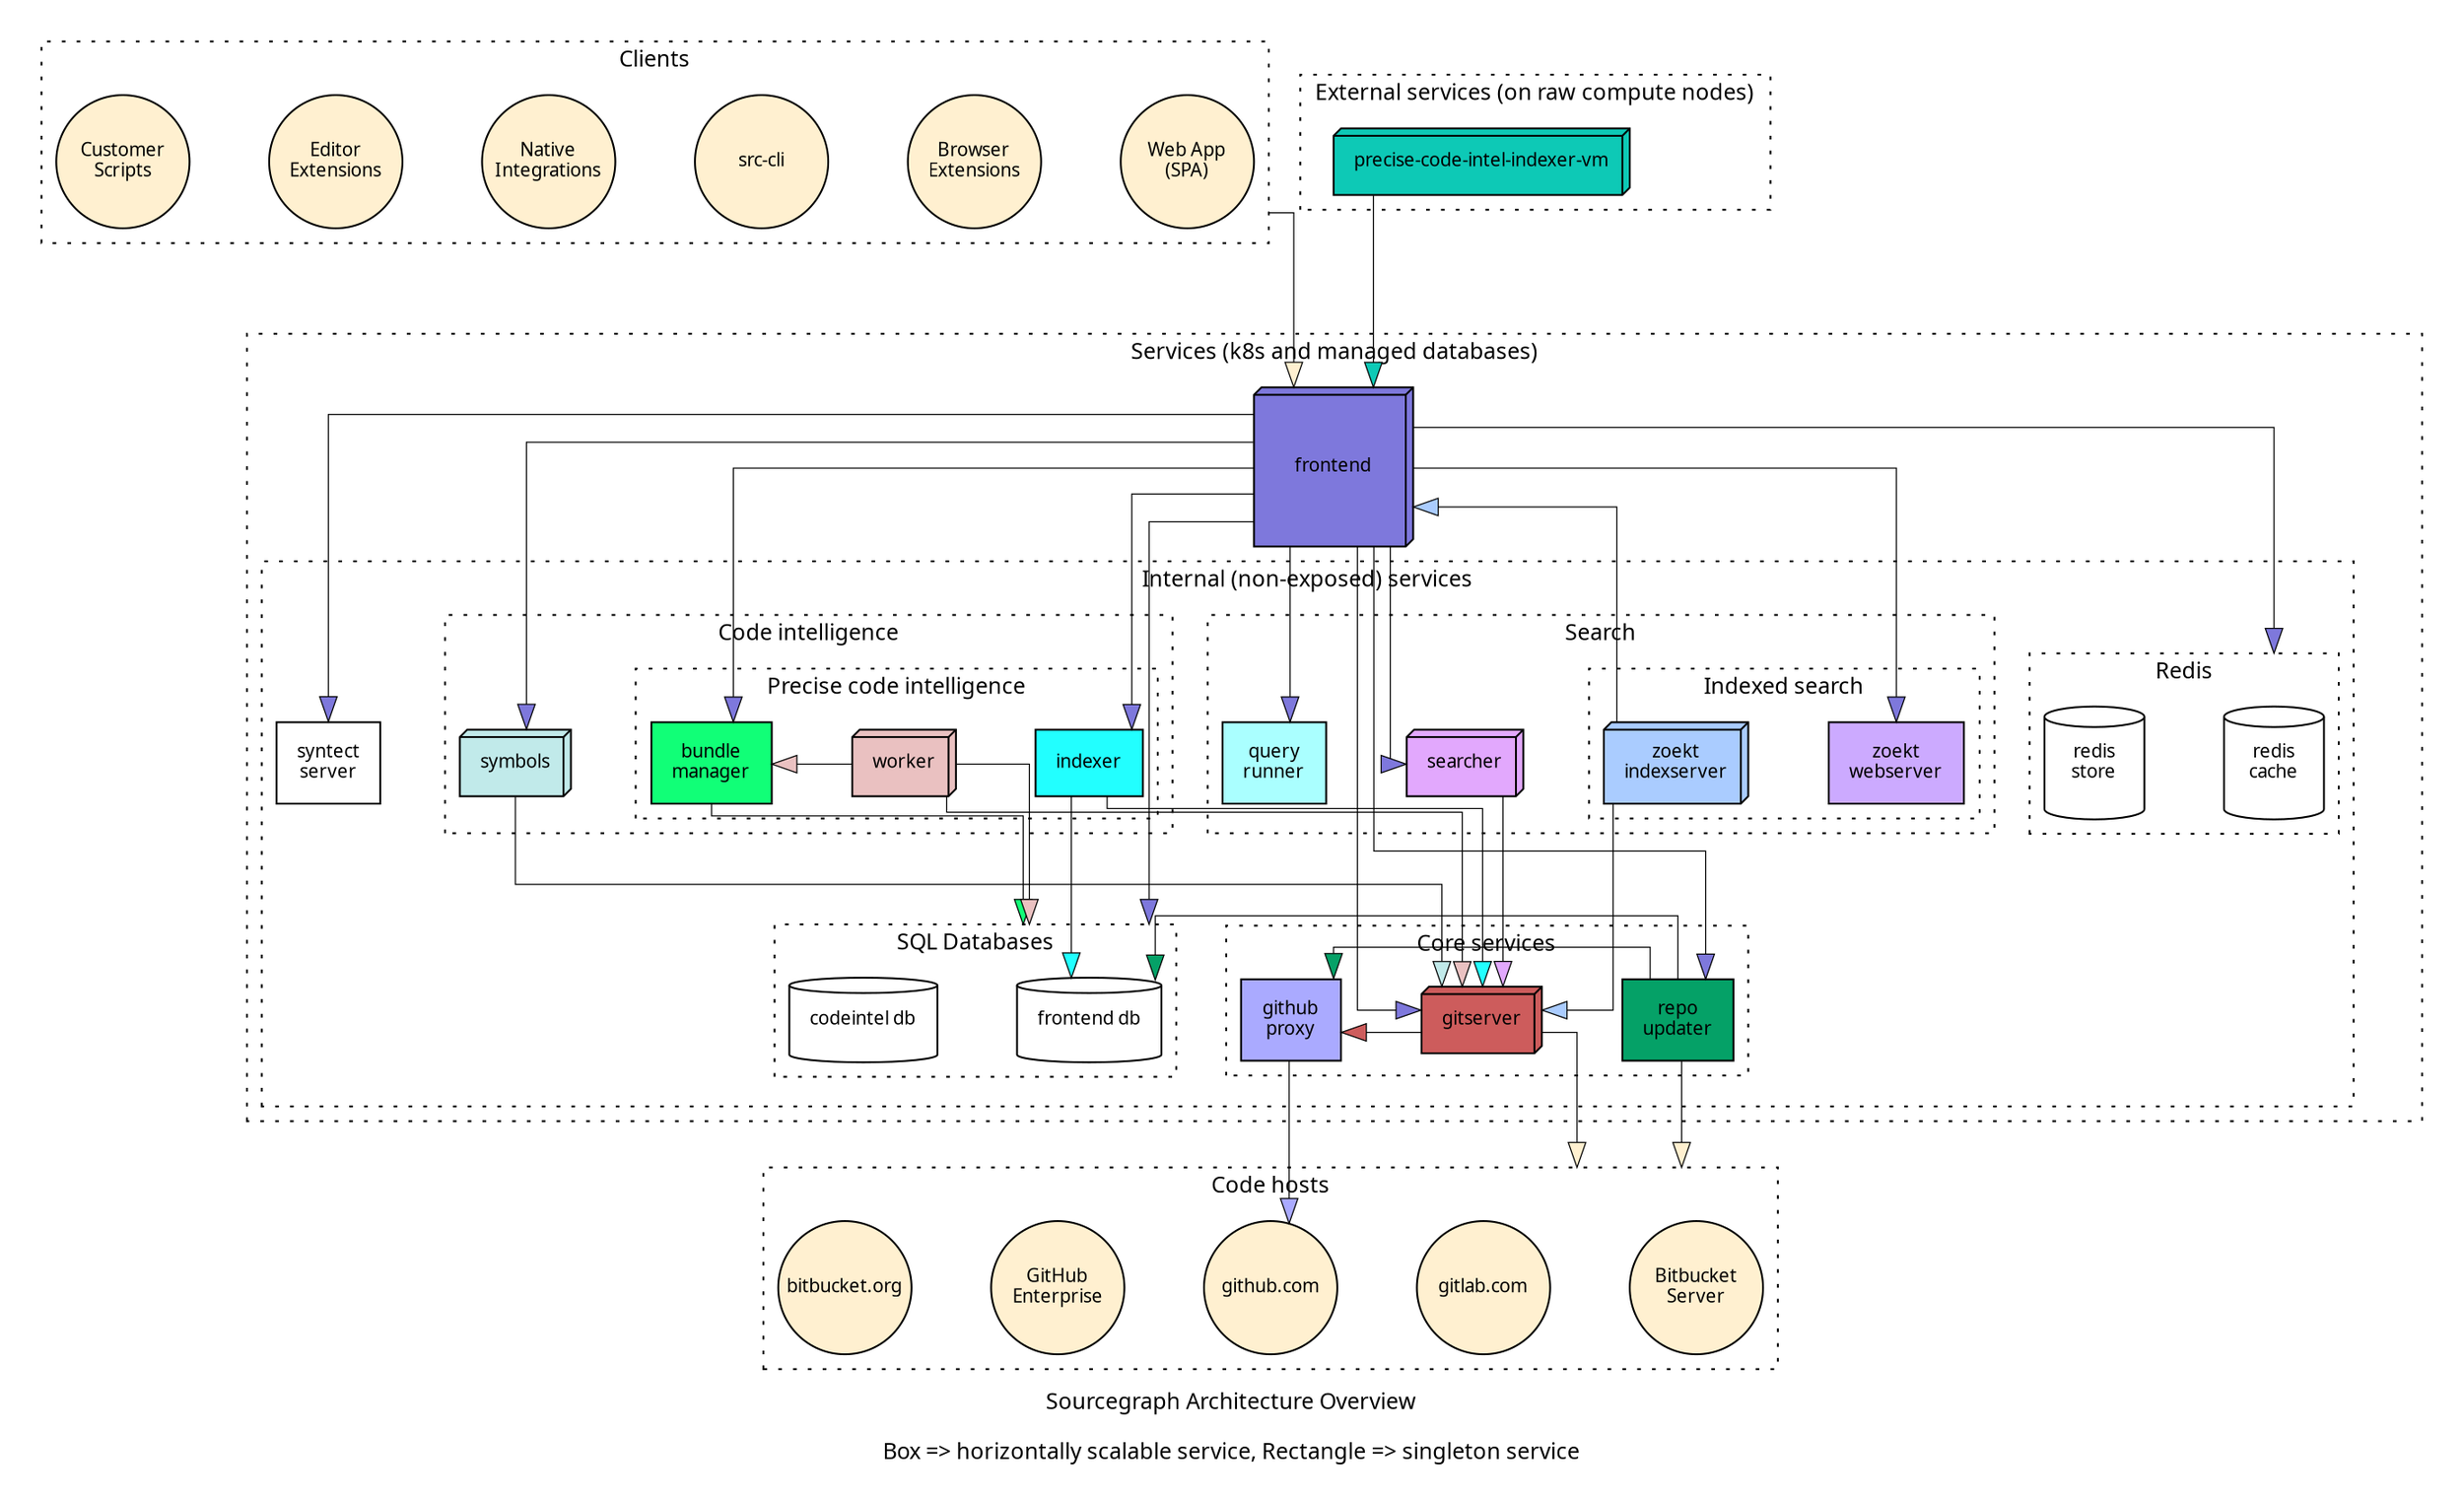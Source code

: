 digraph architecture {
    label="Sourcegraph Architecture Overview\n\nBox => horizontally scalable service, Rectangle => singleton service"
    rankdir=TB
    ratio=fill
    ranksep=1.2
    nodesep=0.6
    compound=true
    splines=ortho
    stylesheet="/assets/architecture.css"
    concentrate=true

    graph [
        fontname="Iosevka"
        fontsize=12
        pad=0.2
    ]

    node [
        colorscheme="set312"
        style="filled"
        fillcolor="white"
        shape="rectangle"
        fontname="Iosevka"
        fontsize=10
        margin=0.15
        target="_blank"
    ]

    edge [
        colorscheme="set312"
        penwidth=0.6
        arrowtail=invis
        arrowsize=1.35
    ]

    subgraph cluster_clients {
        label="Clients"
        graph [style="dotted"]
        node [
            shape="circle"
            fixedsize="true"
            width="1"
            fillcolor="#fff0d0"
        ]

        web_app [label="Web App\n(SPA)" URL="https://github.com/sourcegraph/sourcegraph/tree/main/client/web"]
        browser_ext [label="Browser\nExtensions" URL="https://github.com/sourcegraph/sourcegraph/tree/main/client/browser/"]
        src_cli [label="src-cli" URL="https://github.com/sourcegraph/src-cli"]
        native_integrations [label="Native\nIntegrations"]
        editor_ext [label="Editor\nExtensions"]
        customer_scripts [label="Customer\nScripts"]
    }

    subgraph cluster_services {
        label="Services (k8s and managed databases)"
        graph [style="dotted"]

        frontend [
            fixedsize=true
            width=1.2
            height=1.2
            shape="box3d"
            label="frontend"
            fillcolor="#7e78dc"
            URL="https://github.com/sourcegraph/sourcegraph/tree/master/cmd/frontend"
        ]

        subgraph cluster_internal_services {
            label="Internal (non-exposed) services"
            graph [style="dotted"]

            syntect_server [
                label="syntect\nserver"
                URL="https://github.com/sourcegraph/syntect_server"
            ]

            subgraph cluster_redis {
                label="Redis"
                graph [style="dotted"]
                node [shape="cylinder"]

                redis_cache [label="redis\ncache"]
                redis_store [label="redis\nstore"]
            }

            subgraph cluster_search {
                label="Search"
                graph [style="dotted"]
                node [fillcolor="#ccaaff"]

                searcher [
                    label="searcher"
                    shape="box3d"
                    fillcolor="#e2a8fd"
                    URL="https://github.com/sourcegraph/sourcegraph/tree/master/cmd/searcher"
                ]
                query_runner [
                    label="query\nrunner"
                    fillcolor="#aaffff"
                    URL="https://github.com/sourcegraph/sourcegraph/tree/master/cmd/query-runner"
                ]

                subgraph cluster_zoekt {
                    label="Indexed search"
                    graph [style="dotted"]

                    zoekt_webserver [
                        label="zoekt\nwebserver"
                        fillcolor="#ccaaff"
                        URL="https://github.com/sourcegraph/zoekt/tree/master/cmd/zoekt-webserver"
                    ]
                    zoekt_indexserver [
                        label="zoekt\nindexserver"
                        shape="box3d"
                        fillcolor="#aaccff"
                        URL="https://github.com/sourcegraph/zoekt/tree/master/cmd/zoekt-sourcegraph-indexserver"
                    ]
                }
            }

            subgraph cluster_code_intelligence {
                label="Code intelligence"
                graph [style="dotted"]

                subgraph cluster_precise_code_intel {
                    label="Precise code intelligence"
                    graph [style="dotted"]

                    bundle_manager [
                        label="bundle\nmanager"
                        fillcolor="#11ff77"
                        URL="https://github.com/sourcegraph/sourcegraph/tree/master/enterprise/cmd/precise-code-intel-bundle-manager"
                    ]
                    indexer [
                        label="indexer"
                        fillcolor="#22ffff"
                        URL="https://github.com/sourcegraph/sourcegraph/tree/master/enterprise/cmd/precise-code-intel-indexer"
                    ]
                    worker [
                        label="worker"
                        shape="box3d"
                        fillcolor="#eac1c1"
                        URL="https://github.com/sourcegraph/sourcegraph/tree/master/enterprise/cmd/precise-code-intel-worker"
                    ]
                }

                symbols [
                    label="symbols"
                    shape="box3d"
                    fillcolor="#c1eaea"
                    URL="https://github.com/sourcegraph/sourcegraph/tree/master/cmd/symbols"
                ]
            }

            subgraph cluster_layer_2_grouping {
                graph [style="invis"]

                subgraph cluster_core_services {
                    label="Core services"
                    graph [style="dotted"]

                    gitserver [
                        label="gitserver"
                        fillcolor="#cd5c5c"
                        shape="box3d"
                        URL="https://github.com/sourcegraph/sourcegraph/tree/master/cmd/gitserver"
                    ]

                    repo_updater [
                        label="repo\nupdater"
                        fillcolor="#05a167"
                        URL="https://github.com/sourcegraph/sourcegraph/tree/master/cmd/repo-updater"
                    ]

                    github_proxy [
                        label="github\nproxy"
                        fillcolor="#aaaaff"
                        URL="https://github.com/sourcegraph/sourcegraph/tree/master/cmd/github-proxy"
                    ]
                }

                subgraph cluster_databases {
                    label="SQL Databases"
                    graph [style="dotted"]
                    node [shape="cylinder"]

                    postgres [label="frontend db"]
                    codeintel_db [label="codeintel db"]
                }
            }
        }
    }

    subgraph cluster_external_precise_code_intel {
        label="External services (on raw compute nodes)"
        graph [style="dotted"]

        indexer_vm [
            label="precise-code-intel-indexer-vm"
            shape="box3d"
            fillcolor="#0dc9b6"
            URL="https://github.com/sourcegraph/sourcegraph/tree/master/enterprise/cmd/precise-code-intel-indexer-vm"
        ]
    }

    subgraph cluster_codehosts {
        label="Code hosts"
        graph [style="dotted"]
        node  [
            shape="circle"
            fixedsize="true"
            width="1"
            fillcolor="#fff0d0"
        ]

        github_dot_com [label="github.com"]
        gitlab_dot_com [label="gitlab.com"]
        bitbucket_cloud [label="bitbucket.org"]
        github_enterprise [label="GitHub\nEnterprise"]
        bitbucket_server [label="Bitbucket\nServer"]
    }

    /* To/from external services */
    web_app -> frontend[ltail=cluster_clients, fillcolor="#fff0d0"]
    gitserver -> {bitbucket_server} [lhead=cluster_codehosts, fillcolor="#fff0d0"]
    repo_updater -> {bitbucket_server} [lhead=cluster_codehosts, fillcolor="#fff0d0"]

    /* To databases */
    frontend -> {postgres} [lhead=cluster_databases, fillcolor="#7e78dc"]
    frontend -> {redis_cache} [lhead=cluster_redis, fillcolor="#7e78dc"]
    bundle_manager -> {postgres} [lhead=cluster_databases, fillcolor="#11ff77"]
    worker -> {postgres} [lhead=cluster_databases, fillcolor="#eac1c1"]

    /* Internal routes */
    frontend -> {searcher, symbols, query_runner, bundle_manager, indexer, gitserver, repo_updater, zoekt_webserver, syntect_server} [fillcolor="#7e78dc"]
    searcher -> gitserver [fillcolor="#e2a8fd"]
    symbols -> gitserver [fillcolor="#c1eaea"]
    zoekt_indexserver -> {frontend, gitserver} [fillcolor="#aaccff"]
    worker -> {gitserver} [fillcolor="#eac1c1"]
    indexer -> {postgres, gitserver} [fillcolor="#22ffff"]
    indexer_vm -> frontend [fillcolor="#0dc9b6"]

    github_proxy -> github_dot_com [fillcolor="#aaaaff"]

    /* Unconstrained internal routes */
    worker -> {bundle_manager} [fillcolor="#eac1c1", constraint=false]
    gitserver -> {github_proxy} [fillcolor="#cd5c5c", constraint=false]
    repo_updater -> {github_proxy} [fillcolor="#05a167", constraint=false]
    repo_updater -> {postgres} [fillcolor="#05a167", constraint=false]

    /* Manual layout adjustments */
    codeintel_db -> bitbucket_cloud [style="invis"]
}
